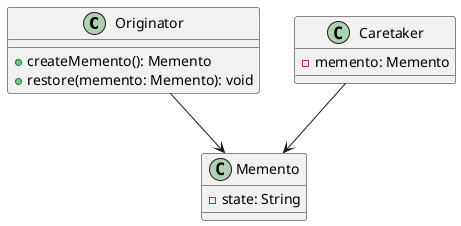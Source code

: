 @startuml memento
class Originator {
    +createMemento(): Memento
    +restore(memento: Memento): void
}

class Memento {
    -state: String
}

class Caretaker {
    -memento: Memento
}

Caretaker --> Memento
Originator --> Memento
@enduml
